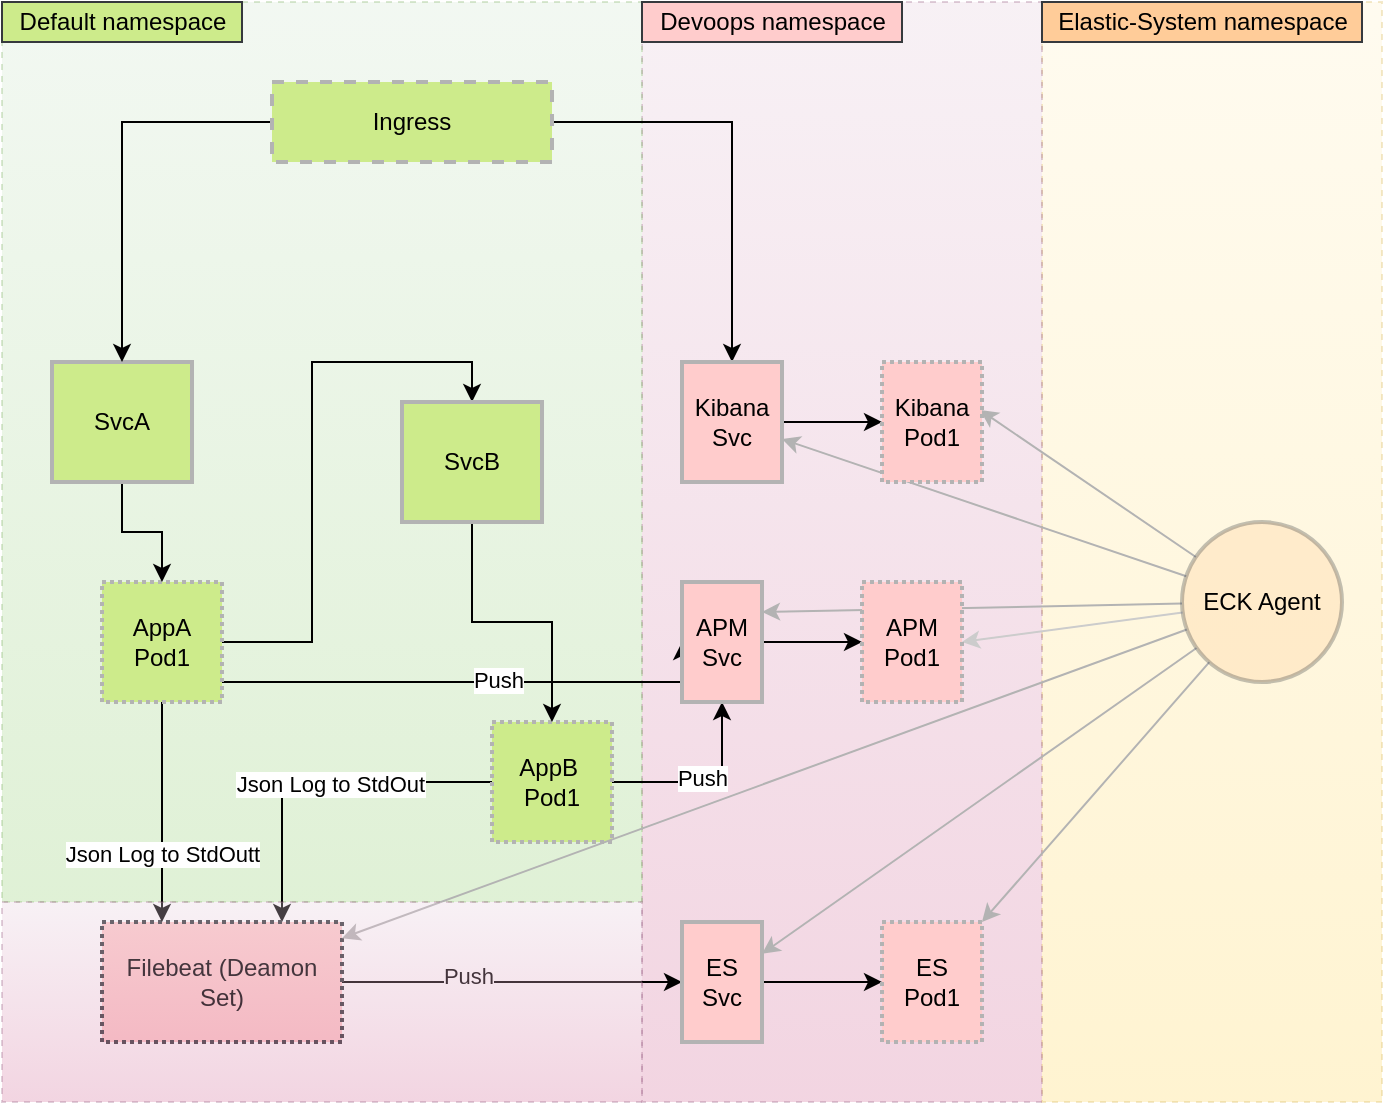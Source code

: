 <mxfile version="14.7.3" type="github">
  <diagram id="cIk-vyxDZrTRWjhDqOCu" name="Page-1">
    <mxGraphModel dx="1422" dy="772" grid="1" gridSize="10" guides="1" tooltips="1" connect="1" arrows="1" fold="1" page="1" pageScale="1" pageWidth="850" pageHeight="1100" math="0" shadow="0">
      <root>
        <mxCell id="0" />
        <mxCell id="1" parent="0" />
        <mxCell id="ZrbIgyWXytjYN90zXW0E-1" value="" style="rounded=0;whiteSpace=wrap;html=1;dashed=1;strokeColor=#d6b656;opacity=30;fillColor=#fff2cc;gradientColor=#ffd966;" vertex="1" parent="1">
          <mxGeometry x="700" y="90" width="170" height="550" as="geometry" />
        </mxCell>
        <mxCell id="9aYvMdjIVm_r3RfQSN7k-29" value="" style="rounded=0;whiteSpace=wrap;html=1;dashed=1;strokeColor=#996185;opacity=30;fillColor=#e6d0de;gradientColor=#d5739d;" parent="1" vertex="1">
          <mxGeometry x="500" y="90" width="200" height="550" as="geometry" />
        </mxCell>
        <mxCell id="9aYvMdjIVm_r3RfQSN7k-5" value="" style="rounded=0;whiteSpace=wrap;html=1;dashed=1;fillColor=#d5e8d4;strokeColor=#82b366;opacity=30;gradientColor=#97d077;" parent="1" vertex="1">
          <mxGeometry x="180" y="90" width="320" height="450" as="geometry" />
        </mxCell>
        <mxCell id="9aYvMdjIVm_r3RfQSN7k-11" style="edgeStyle=orthogonalEdgeStyle;rounded=0;orthogonalLoop=1;jettySize=auto;html=1;entryX=0.75;entryY=0;entryDx=0;entryDy=0;" parent="1" source="9aYvMdjIVm_r3RfQSN7k-12" target="9aYvMdjIVm_r3RfQSN7k-13" edge="1">
          <mxGeometry relative="1" as="geometry" />
        </mxCell>
        <mxCell id="9aYvMdjIVm_r3RfQSN7k-55" value="Json Log to StdOut" style="edgeLabel;html=1;align=center;verticalAlign=middle;resizable=0;points=[];" parent="9aYvMdjIVm_r3RfQSN7k-11" vertex="1" connectable="0">
          <mxGeometry x="-0.071" y="1" relative="1" as="geometry">
            <mxPoint as="offset" />
          </mxGeometry>
        </mxCell>
        <mxCell id="9aYvMdjIVm_r3RfQSN7k-61" style="edgeStyle=orthogonalEdgeStyle;rounded=0;orthogonalLoop=1;jettySize=auto;html=1;entryX=0.5;entryY=1;entryDx=0;entryDy=0;" parent="1" source="9aYvMdjIVm_r3RfQSN7k-12" target="9aYvMdjIVm_r3RfQSN7k-48" edge="1">
          <mxGeometry relative="1" as="geometry" />
        </mxCell>
        <mxCell id="9aYvMdjIVm_r3RfQSN7k-63" value="Push" style="edgeLabel;html=1;align=center;verticalAlign=middle;resizable=0;points=[];" parent="9aYvMdjIVm_r3RfQSN7k-61" vertex="1" connectable="0">
          <mxGeometry x="-0.054" y="2" relative="1" as="geometry">
            <mxPoint as="offset" />
          </mxGeometry>
        </mxCell>
        <mxCell id="9aYvMdjIVm_r3RfQSN7k-12" value="AppB&amp;nbsp;&lt;br&gt;Pod1" style="rounded=0;whiteSpace=wrap;html=1;fillColor=#cdeb8b;dashed=1;strokeWidth=2;dashPattern=1 1;strokeColor=#B3B3B3;" parent="1" vertex="1">
          <mxGeometry x="425" y="450" width="60" height="60" as="geometry" />
        </mxCell>
        <mxCell id="9aYvMdjIVm_r3RfQSN7k-57" style="edgeStyle=orthogonalEdgeStyle;rounded=0;orthogonalLoop=1;jettySize=auto;html=1;exitX=1;exitY=0.5;exitDx=0;exitDy=0;entryX=0;entryY=0.5;entryDx=0;entryDy=0;" parent="1" source="9aYvMdjIVm_r3RfQSN7k-13" target="9aYvMdjIVm_r3RfQSN7k-23" edge="1">
          <mxGeometry relative="1" as="geometry" />
        </mxCell>
        <mxCell id="9aYvMdjIVm_r3RfQSN7k-64" value="Push" style="edgeLabel;html=1;align=center;verticalAlign=middle;resizable=0;points=[];" parent="9aYvMdjIVm_r3RfQSN7k-57" vertex="1" connectable="0">
          <mxGeometry x="-0.259" y="3" relative="1" as="geometry">
            <mxPoint as="offset" />
          </mxGeometry>
        </mxCell>
        <mxCell id="9aYvMdjIVm_r3RfQSN7k-13" value="Filebeat (Deamon Set)" style="rounded=0;whiteSpace=wrap;html=1;dashed=1;strokeWidth=2;dashPattern=1 1;fillColor=#ffcccc;strokeColor=#36393d;" parent="1" vertex="1">
          <mxGeometry x="230" y="550" width="120" height="60" as="geometry" />
        </mxCell>
        <mxCell id="9aYvMdjIVm_r3RfQSN7k-14" style="edgeStyle=orthogonalEdgeStyle;rounded=0;orthogonalLoop=1;jettySize=auto;html=1;entryX=0.25;entryY=0;entryDx=0;entryDy=0;exitX=0.5;exitY=1;exitDx=0;exitDy=0;" parent="1" source="9aYvMdjIVm_r3RfQSN7k-16" target="9aYvMdjIVm_r3RfQSN7k-13" edge="1">
          <mxGeometry relative="1" as="geometry">
            <mxPoint x="384" y="400" as="sourcePoint" />
            <mxPoint x="384" y="490" as="targetPoint" />
          </mxGeometry>
        </mxCell>
        <mxCell id="9aYvMdjIVm_r3RfQSN7k-15" value="Json Log to StdOutt" style="edgeLabel;html=1;align=center;verticalAlign=middle;resizable=0;points=[];" parent="9aYvMdjIVm_r3RfQSN7k-14" vertex="1" connectable="0">
          <mxGeometry x="0.371" relative="1" as="geometry">
            <mxPoint as="offset" />
          </mxGeometry>
        </mxCell>
        <mxCell id="9aYvMdjIVm_r3RfQSN7k-60" style="edgeStyle=orthogonalEdgeStyle;rounded=0;orthogonalLoop=1;jettySize=auto;html=1;entryX=0;entryY=0.5;entryDx=0;entryDy=0;" parent="1" source="9aYvMdjIVm_r3RfQSN7k-16" target="9aYvMdjIVm_r3RfQSN7k-48" edge="1">
          <mxGeometry relative="1" as="geometry">
            <Array as="points">
              <mxPoint x="520" y="430" />
            </Array>
          </mxGeometry>
        </mxCell>
        <mxCell id="9aYvMdjIVm_r3RfQSN7k-62" value="Push" style="edgeLabel;html=1;align=center;verticalAlign=middle;resizable=0;points=[];" parent="9aYvMdjIVm_r3RfQSN7k-60" vertex="1" connectable="0">
          <mxGeometry x="0.104" y="1" relative="1" as="geometry">
            <mxPoint as="offset" />
          </mxGeometry>
        </mxCell>
        <mxCell id="9aYvMdjIVm_r3RfQSN7k-65" style="edgeStyle=orthogonalEdgeStyle;rounded=0;orthogonalLoop=1;jettySize=auto;html=1;entryX=0.5;entryY=0;entryDx=0;entryDy=0;" parent="1" source="9aYvMdjIVm_r3RfQSN7k-16" target="9aYvMdjIVm_r3RfQSN7k-18" edge="1">
          <mxGeometry relative="1" as="geometry" />
        </mxCell>
        <mxCell id="9aYvMdjIVm_r3RfQSN7k-16" value="AppA&lt;br&gt;Pod1" style="rounded=0;whiteSpace=wrap;html=1;fillColor=#cdeb8b;dashed=1;strokeWidth=2;dashPattern=1 1;strokeColor=#B3B3B3;" parent="1" vertex="1">
          <mxGeometry x="230" y="380" width="60" height="60" as="geometry" />
        </mxCell>
        <mxCell id="9aYvMdjIVm_r3RfQSN7k-79" style="edgeStyle=orthogonalEdgeStyle;rounded=0;orthogonalLoop=1;jettySize=auto;html=1;" parent="1" source="9aYvMdjIVm_r3RfQSN7k-17" target="9aYvMdjIVm_r3RfQSN7k-16" edge="1">
          <mxGeometry relative="1" as="geometry" />
        </mxCell>
        <mxCell id="9aYvMdjIVm_r3RfQSN7k-17" value="SvcA" style="rounded=0;whiteSpace=wrap;html=1;fillColor=#cdeb8b;strokeWidth=2;strokeColor=#B3B3B3;" parent="1" vertex="1">
          <mxGeometry x="205" y="270" width="70" height="60" as="geometry" />
        </mxCell>
        <mxCell id="9aYvMdjIVm_r3RfQSN7k-66" style="edgeStyle=orthogonalEdgeStyle;rounded=0;orthogonalLoop=1;jettySize=auto;html=1;" parent="1" source="9aYvMdjIVm_r3RfQSN7k-18" target="9aYvMdjIVm_r3RfQSN7k-12" edge="1">
          <mxGeometry relative="1" as="geometry" />
        </mxCell>
        <mxCell id="9aYvMdjIVm_r3RfQSN7k-18" value="SvcB" style="rounded=0;whiteSpace=wrap;html=1;fillColor=#cdeb8b;strokeWidth=2;strokeColor=#B3B3B3;" parent="1" vertex="1">
          <mxGeometry x="380" y="290" width="70" height="60" as="geometry" />
        </mxCell>
        <mxCell id="9aYvMdjIVm_r3RfQSN7k-26" style="edgeStyle=orthogonalEdgeStyle;rounded=0;orthogonalLoop=1;jettySize=auto;html=1;entryX=0.5;entryY=0;entryDx=0;entryDy=0;" parent="1" source="9aYvMdjIVm_r3RfQSN7k-25" target="9aYvMdjIVm_r3RfQSN7k-17" edge="1">
          <mxGeometry relative="1" as="geometry" />
        </mxCell>
        <mxCell id="9aYvMdjIVm_r3RfQSN7k-38" style="edgeStyle=orthogonalEdgeStyle;rounded=0;orthogonalLoop=1;jettySize=auto;html=1;" parent="1" source="9aYvMdjIVm_r3RfQSN7k-25" target="9aYvMdjIVm_r3RfQSN7k-36" edge="1">
          <mxGeometry relative="1" as="geometry" />
        </mxCell>
        <mxCell id="9aYvMdjIVm_r3RfQSN7k-25" value="Ingress" style="rounded=0;whiteSpace=wrap;html=1;dashed=1;fillColor=#cdeb8b;strokeWidth=2;strokeColor=#B3B3B3;" parent="1" vertex="1">
          <mxGeometry x="315" y="130" width="140" height="40" as="geometry" />
        </mxCell>
        <mxCell id="9aYvMdjIVm_r3RfQSN7k-68" style="edgeStyle=orthogonalEdgeStyle;rounded=0;orthogonalLoop=1;jettySize=auto;html=1;entryX=0;entryY=0.5;entryDx=0;entryDy=0;" parent="1" source="9aYvMdjIVm_r3RfQSN7k-36" target="9aYvMdjIVm_r3RfQSN7k-32" edge="1">
          <mxGeometry relative="1" as="geometry" />
        </mxCell>
        <mxCell id="9aYvMdjIVm_r3RfQSN7k-58" style="edgeStyle=orthogonalEdgeStyle;rounded=0;orthogonalLoop=1;jettySize=auto;html=1;entryX=0;entryY=0.5;entryDx=0;entryDy=0;" parent="1" source="9aYvMdjIVm_r3RfQSN7k-23" target="9aYvMdjIVm_r3RfQSN7k-30" edge="1">
          <mxGeometry relative="1" as="geometry" />
        </mxCell>
        <mxCell id="9aYvMdjIVm_r3RfQSN7k-67" style="edgeStyle=orthogonalEdgeStyle;rounded=0;orthogonalLoop=1;jettySize=auto;html=1;entryX=0;entryY=0.5;entryDx=0;entryDy=0;" parent="1" source="9aYvMdjIVm_r3RfQSN7k-48" target="9aYvMdjIVm_r3RfQSN7k-31" edge="1">
          <mxGeometry relative="1" as="geometry" />
        </mxCell>
        <mxCell id="9aYvMdjIVm_r3RfQSN7k-72" style="edgeStyle=none;rounded=0;orthogonalLoop=1;jettySize=auto;html=1;strokeColor=#B3B3B3;" parent="1" source="9aYvMdjIVm_r3RfQSN7k-70" target="9aYvMdjIVm_r3RfQSN7k-36" edge="1">
          <mxGeometry relative="1" as="geometry" />
        </mxCell>
        <mxCell id="9aYvMdjIVm_r3RfQSN7k-73" style="edgeStyle=none;rounded=0;orthogonalLoop=1;jettySize=auto;html=1;entryX=0.98;entryY=0.4;entryDx=0;entryDy=0;entryPerimeter=0;strokeColor=#B3B3B3;" parent="1" source="9aYvMdjIVm_r3RfQSN7k-70" target="9aYvMdjIVm_r3RfQSN7k-32" edge="1">
          <mxGeometry relative="1" as="geometry" />
        </mxCell>
        <mxCell id="9aYvMdjIVm_r3RfQSN7k-74" style="edgeStyle=none;rounded=0;orthogonalLoop=1;jettySize=auto;html=1;entryX=1;entryY=0.5;entryDx=0;entryDy=0;strokeColor=#CCCCCC;" parent="1" source="9aYvMdjIVm_r3RfQSN7k-70" target="9aYvMdjIVm_r3RfQSN7k-31" edge="1">
          <mxGeometry relative="1" as="geometry" />
        </mxCell>
        <mxCell id="9aYvMdjIVm_r3RfQSN7k-75" style="edgeStyle=none;rounded=0;orthogonalLoop=1;jettySize=auto;html=1;entryX=1;entryY=0.25;entryDx=0;entryDy=0;strokeColor=#B3B3B3;" parent="1" source="9aYvMdjIVm_r3RfQSN7k-70" target="9aYvMdjIVm_r3RfQSN7k-48" edge="1">
          <mxGeometry relative="1" as="geometry" />
        </mxCell>
        <mxCell id="9aYvMdjIVm_r3RfQSN7k-76" style="edgeStyle=none;rounded=0;orthogonalLoop=1;jettySize=auto;html=1;strokeColor=#B3B3B3;" parent="1" source="9aYvMdjIVm_r3RfQSN7k-70" target="9aYvMdjIVm_r3RfQSN7k-23" edge="1">
          <mxGeometry relative="1" as="geometry" />
        </mxCell>
        <mxCell id="9aYvMdjIVm_r3RfQSN7k-77" style="edgeStyle=none;rounded=0;orthogonalLoop=1;jettySize=auto;html=1;strokeColor=#B3B3B3;" parent="1" source="9aYvMdjIVm_r3RfQSN7k-70" target="9aYvMdjIVm_r3RfQSN7k-13" edge="1">
          <mxGeometry relative="1" as="geometry" />
        </mxCell>
        <mxCell id="9aYvMdjIVm_r3RfQSN7k-78" style="edgeStyle=none;rounded=0;orthogonalLoop=1;jettySize=auto;html=1;entryX=1;entryY=0;entryDx=0;entryDy=0;strokeColor=#B3B3B3;" parent="1" source="9aYvMdjIVm_r3RfQSN7k-70" target="9aYvMdjIVm_r3RfQSN7k-30" edge="1">
          <mxGeometry relative="1" as="geometry" />
        </mxCell>
        <mxCell id="9aYvMdjIVm_r3RfQSN7k-70" value="ECK Agent" style="ellipse;whiteSpace=wrap;html=1;aspect=fixed;strokeColor=#36393d;strokeWidth=2;opacity=30;fillColor=#ffcc99;" parent="1" vertex="1">
          <mxGeometry x="770" y="350" width="80" height="80" as="geometry" />
        </mxCell>
        <mxCell id="9aYvMdjIVm_r3RfQSN7k-30" value="ES&lt;br&gt;Pod1" style="rounded=0;whiteSpace=wrap;html=1;fillColor=#ffcccc;dashed=1;strokeWidth=2;dashPattern=1 1;strokeColor=#B3B3B3;" parent="1" vertex="1">
          <mxGeometry x="620" y="550" width="50" height="60" as="geometry" />
        </mxCell>
        <mxCell id="9aYvMdjIVm_r3RfQSN7k-31" value="APM&lt;br&gt;Pod1" style="rounded=0;whiteSpace=wrap;html=1;fillColor=#ffcccc;dashed=1;strokeWidth=2;dashPattern=1 1;strokeColor=#B3B3B3;" parent="1" vertex="1">
          <mxGeometry x="610" y="380" width="50" height="60" as="geometry" />
        </mxCell>
        <mxCell id="9aYvMdjIVm_r3RfQSN7k-32" value="Kibana&lt;br&gt;Pod1" style="rounded=0;whiteSpace=wrap;html=1;fillColor=#ffcccc;dashed=1;strokeWidth=2;dashPattern=1 1;strokeColor=#B3B3B3;" parent="1" vertex="1">
          <mxGeometry x="620" y="270" width="50" height="60" as="geometry" />
        </mxCell>
        <mxCell id="9aYvMdjIVm_r3RfQSN7k-36" value="Kibana&lt;br&gt;Svc" style="rounded=0;whiteSpace=wrap;html=1;fillColor=#ffcccc;strokeWidth=2;strokeColor=#B3B3B3;" parent="1" vertex="1">
          <mxGeometry x="520" y="270" width="50" height="60" as="geometry" />
        </mxCell>
        <mxCell id="9aYvMdjIVm_r3RfQSN7k-23" value="ES Svc" style="rounded=0;whiteSpace=wrap;html=1;fillColor=#ffcccc;strokeWidth=2;strokeColor=#B3B3B3;" parent="1" vertex="1">
          <mxGeometry x="520" y="550" width="40" height="60" as="geometry" />
        </mxCell>
        <mxCell id="9aYvMdjIVm_r3RfQSN7k-48" value="APM&lt;br&gt;Svc" style="rounded=0;whiteSpace=wrap;html=1;fillColor=#ffcccc;strokeWidth=2;strokeColor=#B3B3B3;" parent="1" vertex="1">
          <mxGeometry x="520" y="380" width="40" height="60" as="geometry" />
        </mxCell>
        <mxCell id="ZrbIgyWXytjYN90zXW0E-2" value="Default namespace" style="text;html=1;resizable=0;autosize=1;align=center;verticalAlign=middle;points=[];fillColor=#cdeb8b;strokeColor=#36393d;rounded=0;" vertex="1" parent="1">
          <mxGeometry x="180" y="90" width="120" height="20" as="geometry" />
        </mxCell>
        <mxCell id="ZrbIgyWXytjYN90zXW0E-3" value="Devoops namespace" style="text;html=1;resizable=0;autosize=1;align=center;verticalAlign=middle;points=[];fillColor=#ffcccc;strokeColor=#36393d;rounded=0;" vertex="1" parent="1">
          <mxGeometry x="500" y="90" width="130" height="20" as="geometry" />
        </mxCell>
        <mxCell id="ZrbIgyWXytjYN90zXW0E-4" value="Elastic-System namespace" style="text;html=1;resizable=0;autosize=1;align=center;verticalAlign=middle;points=[];fillColor=#ffcc99;strokeColor=#36393d;rounded=0;" vertex="1" parent="1">
          <mxGeometry x="700" y="90" width="160" height="20" as="geometry" />
        </mxCell>
        <mxCell id="ZrbIgyWXytjYN90zXW0E-5" style="edgeStyle=orthogonalEdgeStyle;rounded=0;orthogonalLoop=1;jettySize=auto;html=1;exitX=0.5;exitY=1;exitDx=0;exitDy=0;" edge="1" parent="1" source="9aYvMdjIVm_r3RfQSN7k-5" target="9aYvMdjIVm_r3RfQSN7k-5">
          <mxGeometry relative="1" as="geometry" />
        </mxCell>
        <mxCell id="ZrbIgyWXytjYN90zXW0E-6" value="" style="rounded=0;whiteSpace=wrap;html=1;dashed=1;strokeColor=#996185;opacity=30;fillColor=#e6d0de;gradientColor=#d5739d;" vertex="1" parent="1">
          <mxGeometry x="180" y="540" width="320" height="100" as="geometry" />
        </mxCell>
      </root>
    </mxGraphModel>
  </diagram>
</mxfile>
